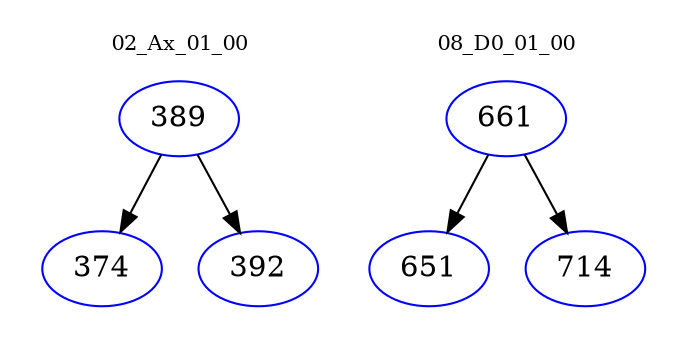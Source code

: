 digraph{
subgraph cluster_0 {
color = white
label = "02_Ax_01_00";
fontsize=10;
T0_389 [label="389", color="blue"]
T0_389 -> T0_374 [color="black"]
T0_374 [label="374", color="blue"]
T0_389 -> T0_392 [color="black"]
T0_392 [label="392", color="blue"]
}
subgraph cluster_1 {
color = white
label = "08_D0_01_00";
fontsize=10;
T1_661 [label="661", color="blue"]
T1_661 -> T1_651 [color="black"]
T1_651 [label="651", color="blue"]
T1_661 -> T1_714 [color="black"]
T1_714 [label="714", color="blue"]
}
}
